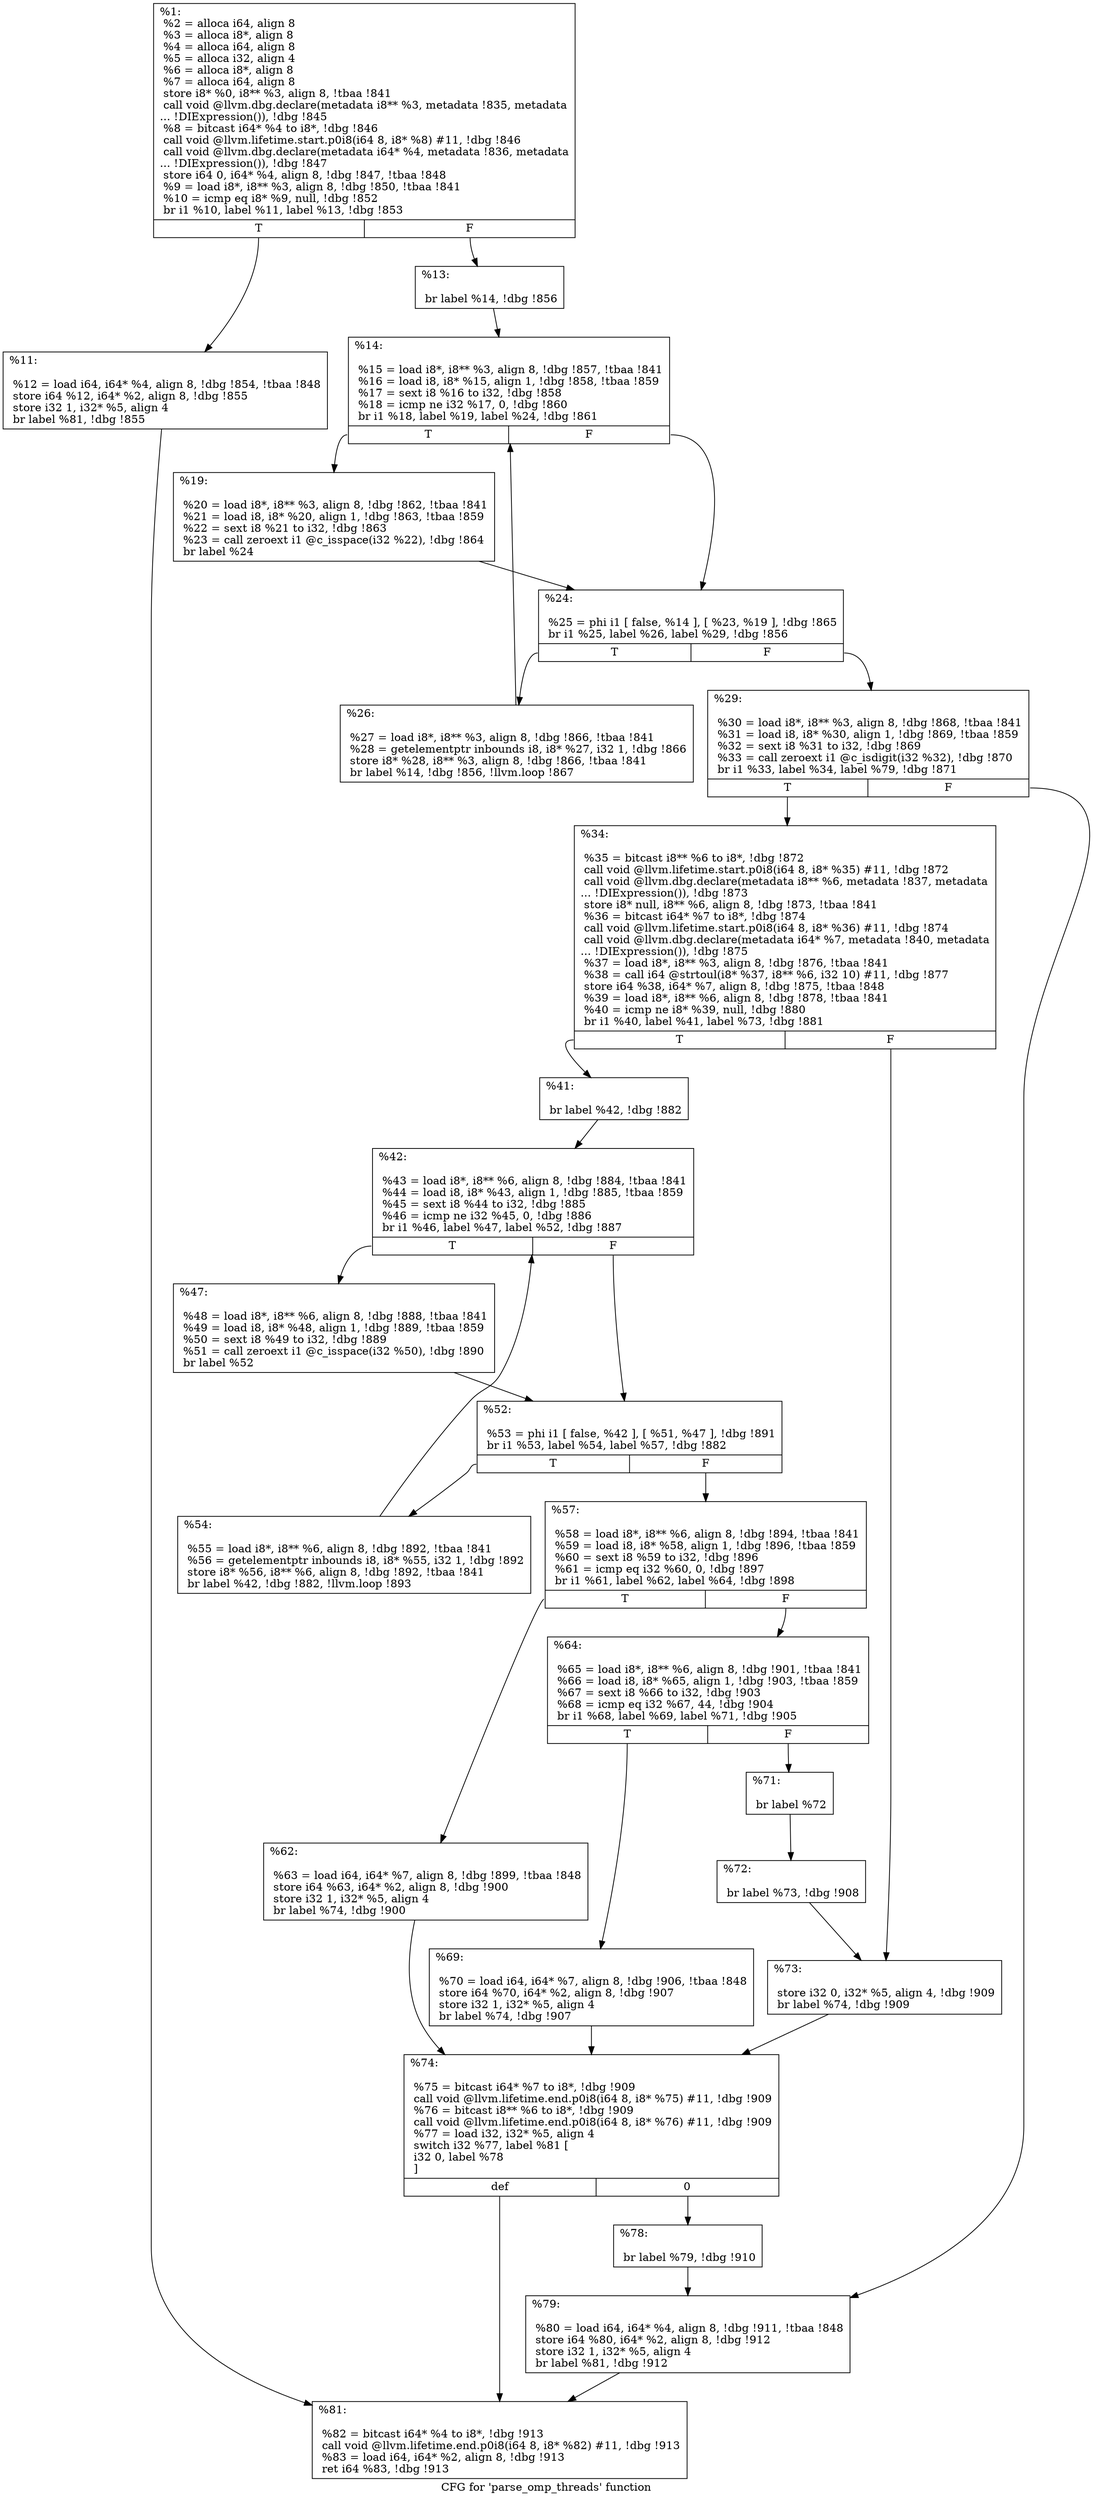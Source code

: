 digraph "CFG for 'parse_omp_threads' function" {
	label="CFG for 'parse_omp_threads' function";

	Node0x1f75180 [shape=record,label="{%1:\l  %2 = alloca i64, align 8\l  %3 = alloca i8*, align 8\l  %4 = alloca i64, align 8\l  %5 = alloca i32, align 4\l  %6 = alloca i8*, align 8\l  %7 = alloca i64, align 8\l  store i8* %0, i8** %3, align 8, !tbaa !841\l  call void @llvm.dbg.declare(metadata i8** %3, metadata !835, metadata\l... !DIExpression()), !dbg !845\l  %8 = bitcast i64* %4 to i8*, !dbg !846\l  call void @llvm.lifetime.start.p0i8(i64 8, i8* %8) #11, !dbg !846\l  call void @llvm.dbg.declare(metadata i64* %4, metadata !836, metadata\l... !DIExpression()), !dbg !847\l  store i64 0, i64* %4, align 8, !dbg !847, !tbaa !848\l  %9 = load i8*, i8** %3, align 8, !dbg !850, !tbaa !841\l  %10 = icmp eq i8* %9, null, !dbg !852\l  br i1 %10, label %11, label %13, !dbg !853\l|{<s0>T|<s1>F}}"];
	Node0x1f75180:s0 -> Node0x1f6ceb0;
	Node0x1f75180:s1 -> Node0x1f6cf00;
	Node0x1f6ceb0 [shape=record,label="{%11:\l\l  %12 = load i64, i64* %4, align 8, !dbg !854, !tbaa !848\l  store i64 %12, i64* %2, align 8, !dbg !855\l  store i32 1, i32* %5, align 4\l  br label %81, !dbg !855\l}"];
	Node0x1f6ceb0 -> Node0x1f6d5e0;
	Node0x1f6cf00 [shape=record,label="{%13:\l\l  br label %14, !dbg !856\l}"];
	Node0x1f6cf00 -> Node0x1f6cf50;
	Node0x1f6cf50 [shape=record,label="{%14:\l\l  %15 = load i8*, i8** %3, align 8, !dbg !857, !tbaa !841\l  %16 = load i8, i8* %15, align 1, !dbg !858, !tbaa !859\l  %17 = sext i8 %16 to i32, !dbg !858\l  %18 = icmp ne i32 %17, 0, !dbg !860\l  br i1 %18, label %19, label %24, !dbg !861\l|{<s0>T|<s1>F}}"];
	Node0x1f6cf50:s0 -> Node0x1f6cfa0;
	Node0x1f6cf50:s1 -> Node0x1f6cff0;
	Node0x1f6cfa0 [shape=record,label="{%19:\l\l  %20 = load i8*, i8** %3, align 8, !dbg !862, !tbaa !841\l  %21 = load i8, i8* %20, align 1, !dbg !863, !tbaa !859\l  %22 = sext i8 %21 to i32, !dbg !863\l  %23 = call zeroext i1 @c_isspace(i32 %22), !dbg !864\l  br label %24\l}"];
	Node0x1f6cfa0 -> Node0x1f6cff0;
	Node0x1f6cff0 [shape=record,label="{%24:\l\l  %25 = phi i1 [ false, %14 ], [ %23, %19 ], !dbg !865\l  br i1 %25, label %26, label %29, !dbg !856\l|{<s0>T|<s1>F}}"];
	Node0x1f6cff0:s0 -> Node0x1f6d040;
	Node0x1f6cff0:s1 -> Node0x1f6d090;
	Node0x1f6d040 [shape=record,label="{%26:\l\l  %27 = load i8*, i8** %3, align 8, !dbg !866, !tbaa !841\l  %28 = getelementptr inbounds i8, i8* %27, i32 1, !dbg !866\l  store i8* %28, i8** %3, align 8, !dbg !866, !tbaa !841\l  br label %14, !dbg !856, !llvm.loop !867\l}"];
	Node0x1f6d040 -> Node0x1f6cf50;
	Node0x1f6d090 [shape=record,label="{%29:\l\l  %30 = load i8*, i8** %3, align 8, !dbg !868, !tbaa !841\l  %31 = load i8, i8* %30, align 1, !dbg !869, !tbaa !859\l  %32 = sext i8 %31 to i32, !dbg !869\l  %33 = call zeroext i1 @c_isdigit(i32 %32), !dbg !870\l  br i1 %33, label %34, label %79, !dbg !871\l|{<s0>T|<s1>F}}"];
	Node0x1f6d090:s0 -> Node0x1f6d0e0;
	Node0x1f6d090:s1 -> Node0x1f6d590;
	Node0x1f6d0e0 [shape=record,label="{%34:\l\l  %35 = bitcast i8** %6 to i8*, !dbg !872\l  call void @llvm.lifetime.start.p0i8(i64 8, i8* %35) #11, !dbg !872\l  call void @llvm.dbg.declare(metadata i8** %6, metadata !837, metadata\l... !DIExpression()), !dbg !873\l  store i8* null, i8** %6, align 8, !dbg !873, !tbaa !841\l  %36 = bitcast i64* %7 to i8*, !dbg !874\l  call void @llvm.lifetime.start.p0i8(i64 8, i8* %36) #11, !dbg !874\l  call void @llvm.dbg.declare(metadata i64* %7, metadata !840, metadata\l... !DIExpression()), !dbg !875\l  %37 = load i8*, i8** %3, align 8, !dbg !876, !tbaa !841\l  %38 = call i64 @strtoul(i8* %37, i8** %6, i32 10) #11, !dbg !877\l  store i64 %38, i64* %7, align 8, !dbg !875, !tbaa !848\l  %39 = load i8*, i8** %6, align 8, !dbg !878, !tbaa !841\l  %40 = icmp ne i8* %39, null, !dbg !880\l  br i1 %40, label %41, label %73, !dbg !881\l|{<s0>T|<s1>F}}"];
	Node0x1f6d0e0:s0 -> Node0x1f6d130;
	Node0x1f6d0e0:s1 -> Node0x1f6d4a0;
	Node0x1f6d130 [shape=record,label="{%41:\l\l  br label %42, !dbg !882\l}"];
	Node0x1f6d130 -> Node0x1f6d180;
	Node0x1f6d180 [shape=record,label="{%42:\l\l  %43 = load i8*, i8** %6, align 8, !dbg !884, !tbaa !841\l  %44 = load i8, i8* %43, align 1, !dbg !885, !tbaa !859\l  %45 = sext i8 %44 to i32, !dbg !885\l  %46 = icmp ne i32 %45, 0, !dbg !886\l  br i1 %46, label %47, label %52, !dbg !887\l|{<s0>T|<s1>F}}"];
	Node0x1f6d180:s0 -> Node0x1f6d1d0;
	Node0x1f6d180:s1 -> Node0x1f6d220;
	Node0x1f6d1d0 [shape=record,label="{%47:\l\l  %48 = load i8*, i8** %6, align 8, !dbg !888, !tbaa !841\l  %49 = load i8, i8* %48, align 1, !dbg !889, !tbaa !859\l  %50 = sext i8 %49 to i32, !dbg !889\l  %51 = call zeroext i1 @c_isspace(i32 %50), !dbg !890\l  br label %52\l}"];
	Node0x1f6d1d0 -> Node0x1f6d220;
	Node0x1f6d220 [shape=record,label="{%52:\l\l  %53 = phi i1 [ false, %42 ], [ %51, %47 ], !dbg !891\l  br i1 %53, label %54, label %57, !dbg !882\l|{<s0>T|<s1>F}}"];
	Node0x1f6d220:s0 -> Node0x1f6d270;
	Node0x1f6d220:s1 -> Node0x1f6d2c0;
	Node0x1f6d270 [shape=record,label="{%54:\l\l  %55 = load i8*, i8** %6, align 8, !dbg !892, !tbaa !841\l  %56 = getelementptr inbounds i8, i8* %55, i32 1, !dbg !892\l  store i8* %56, i8** %6, align 8, !dbg !892, !tbaa !841\l  br label %42, !dbg !882, !llvm.loop !893\l}"];
	Node0x1f6d270 -> Node0x1f6d180;
	Node0x1f6d2c0 [shape=record,label="{%57:\l\l  %58 = load i8*, i8** %6, align 8, !dbg !894, !tbaa !841\l  %59 = load i8, i8* %58, align 1, !dbg !896, !tbaa !859\l  %60 = sext i8 %59 to i32, !dbg !896\l  %61 = icmp eq i32 %60, 0, !dbg !897\l  br i1 %61, label %62, label %64, !dbg !898\l|{<s0>T|<s1>F}}"];
	Node0x1f6d2c0:s0 -> Node0x1f6d310;
	Node0x1f6d2c0:s1 -> Node0x1f6d360;
	Node0x1f6d310 [shape=record,label="{%62:\l\l  %63 = load i64, i64* %7, align 8, !dbg !899, !tbaa !848\l  store i64 %63, i64* %2, align 8, !dbg !900\l  store i32 1, i32* %5, align 4\l  br label %74, !dbg !900\l}"];
	Node0x1f6d310 -> Node0x1f6d4f0;
	Node0x1f6d360 [shape=record,label="{%64:\l\l  %65 = load i8*, i8** %6, align 8, !dbg !901, !tbaa !841\l  %66 = load i8, i8* %65, align 1, !dbg !903, !tbaa !859\l  %67 = sext i8 %66 to i32, !dbg !903\l  %68 = icmp eq i32 %67, 44, !dbg !904\l  br i1 %68, label %69, label %71, !dbg !905\l|{<s0>T|<s1>F}}"];
	Node0x1f6d360:s0 -> Node0x1f6d3b0;
	Node0x1f6d360:s1 -> Node0x1f6d400;
	Node0x1f6d3b0 [shape=record,label="{%69:\l\l  %70 = load i64, i64* %7, align 8, !dbg !906, !tbaa !848\l  store i64 %70, i64* %2, align 8, !dbg !907\l  store i32 1, i32* %5, align 4\l  br label %74, !dbg !907\l}"];
	Node0x1f6d3b0 -> Node0x1f6d4f0;
	Node0x1f6d400 [shape=record,label="{%71:\l\l  br label %72\l}"];
	Node0x1f6d400 -> Node0x1f6d450;
	Node0x1f6d450 [shape=record,label="{%72:\l\l  br label %73, !dbg !908\l}"];
	Node0x1f6d450 -> Node0x1f6d4a0;
	Node0x1f6d4a0 [shape=record,label="{%73:\l\l  store i32 0, i32* %5, align 4, !dbg !909\l  br label %74, !dbg !909\l}"];
	Node0x1f6d4a0 -> Node0x1f6d4f0;
	Node0x1f6d4f0 [shape=record,label="{%74:\l\l  %75 = bitcast i64* %7 to i8*, !dbg !909\l  call void @llvm.lifetime.end.p0i8(i64 8, i8* %75) #11, !dbg !909\l  %76 = bitcast i8** %6 to i8*, !dbg !909\l  call void @llvm.lifetime.end.p0i8(i64 8, i8* %76) #11, !dbg !909\l  %77 = load i32, i32* %5, align 4\l  switch i32 %77, label %81 [\l    i32 0, label %78\l  ]\l|{<s0>def|<s1>0}}"];
	Node0x1f6d4f0:s0 -> Node0x1f6d5e0;
	Node0x1f6d4f0:s1 -> Node0x1f6d540;
	Node0x1f6d540 [shape=record,label="{%78:\l\l  br label %79, !dbg !910\l}"];
	Node0x1f6d540 -> Node0x1f6d590;
	Node0x1f6d590 [shape=record,label="{%79:\l\l  %80 = load i64, i64* %4, align 8, !dbg !911, !tbaa !848\l  store i64 %80, i64* %2, align 8, !dbg !912\l  store i32 1, i32* %5, align 4\l  br label %81, !dbg !912\l}"];
	Node0x1f6d590 -> Node0x1f6d5e0;
	Node0x1f6d5e0 [shape=record,label="{%81:\l\l  %82 = bitcast i64* %4 to i8*, !dbg !913\l  call void @llvm.lifetime.end.p0i8(i64 8, i8* %82) #11, !dbg !913\l  %83 = load i64, i64* %2, align 8, !dbg !913\l  ret i64 %83, !dbg !913\l}"];
}
